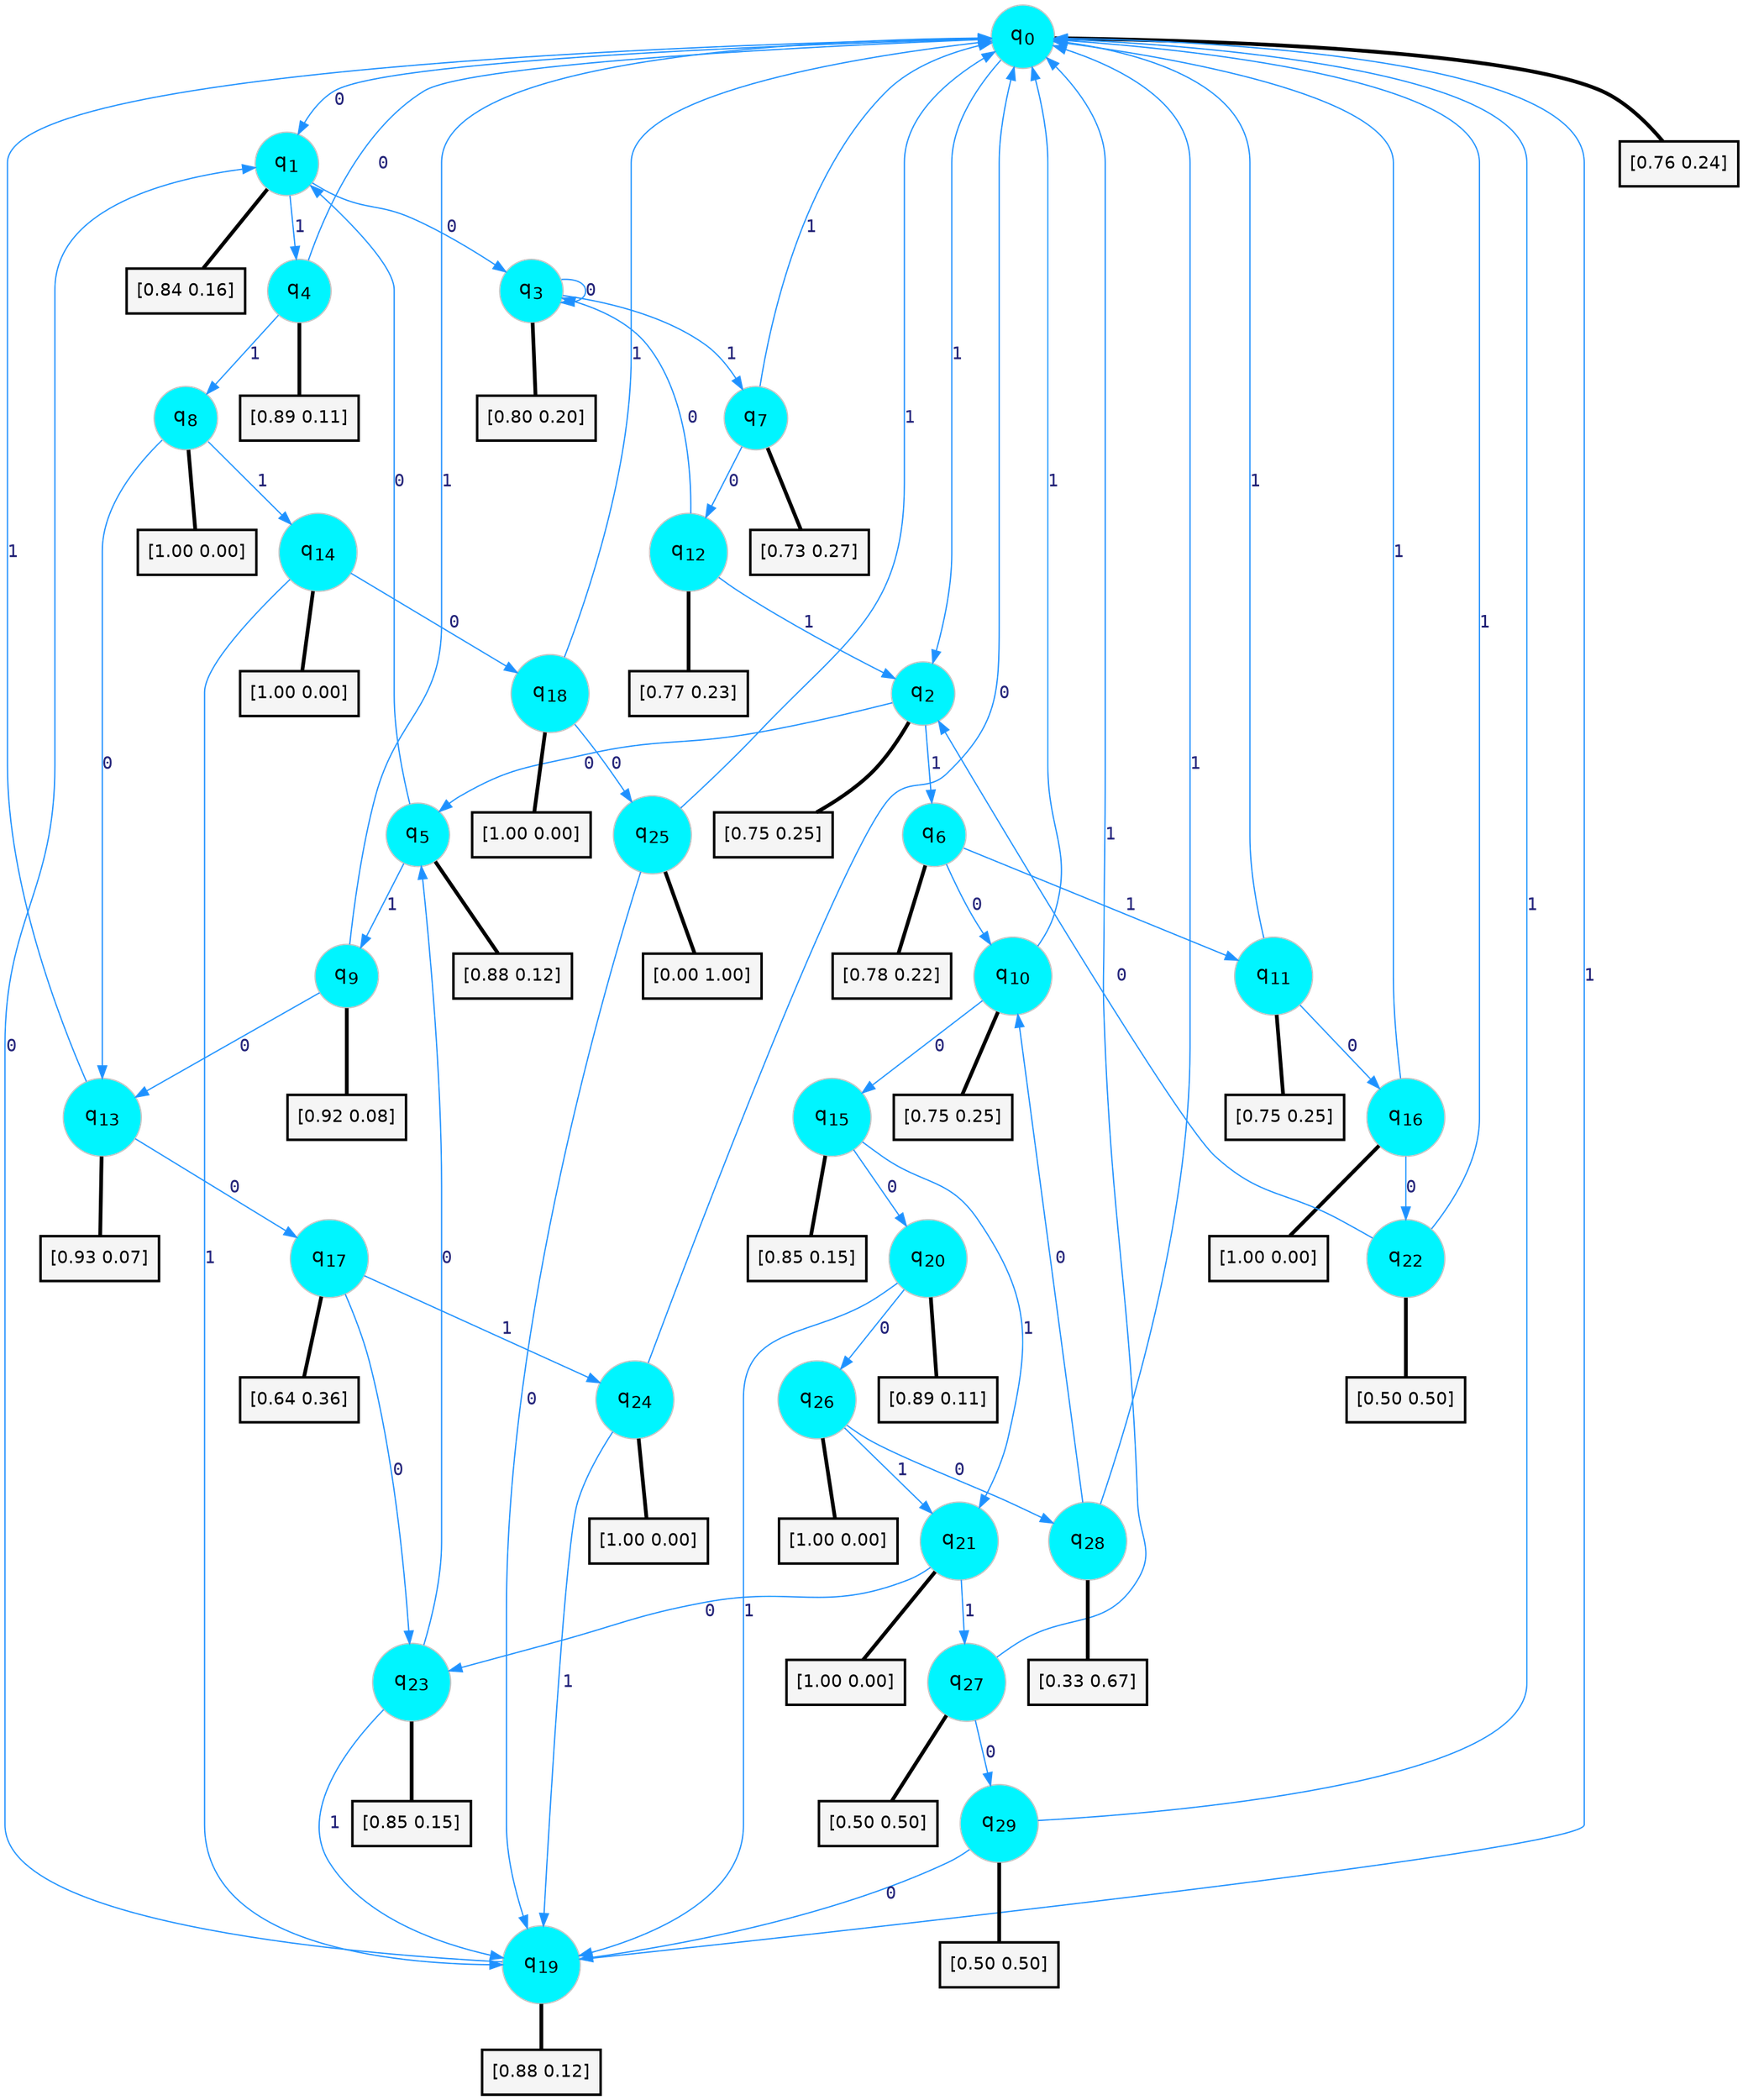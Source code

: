 digraph G {
graph [
bgcolor=transparent, dpi=300, rankdir=TD, size="40,25"];
node [
color=gray, fillcolor=turquoise1, fontcolor=black, fontname=Helvetica, fontsize=16, fontweight=bold, shape=circle, style=filled];
edge [
arrowsize=1, color=dodgerblue1, fontcolor=midnightblue, fontname=courier, fontweight=bold, penwidth=1, style=solid, weight=20];
0[label=<q<SUB>0</SUB>>];
1[label=<q<SUB>1</SUB>>];
2[label=<q<SUB>2</SUB>>];
3[label=<q<SUB>3</SUB>>];
4[label=<q<SUB>4</SUB>>];
5[label=<q<SUB>5</SUB>>];
6[label=<q<SUB>6</SUB>>];
7[label=<q<SUB>7</SUB>>];
8[label=<q<SUB>8</SUB>>];
9[label=<q<SUB>9</SUB>>];
10[label=<q<SUB>10</SUB>>];
11[label=<q<SUB>11</SUB>>];
12[label=<q<SUB>12</SUB>>];
13[label=<q<SUB>13</SUB>>];
14[label=<q<SUB>14</SUB>>];
15[label=<q<SUB>15</SUB>>];
16[label=<q<SUB>16</SUB>>];
17[label=<q<SUB>17</SUB>>];
18[label=<q<SUB>18</SUB>>];
19[label=<q<SUB>19</SUB>>];
20[label=<q<SUB>20</SUB>>];
21[label=<q<SUB>21</SUB>>];
22[label=<q<SUB>22</SUB>>];
23[label=<q<SUB>23</SUB>>];
24[label=<q<SUB>24</SUB>>];
25[label=<q<SUB>25</SUB>>];
26[label=<q<SUB>26</SUB>>];
27[label=<q<SUB>27</SUB>>];
28[label=<q<SUB>28</SUB>>];
29[label=<q<SUB>29</SUB>>];
30[label="[0.76 0.24]", shape=box,fontcolor=black, fontname=Helvetica, fontsize=14, penwidth=2, fillcolor=whitesmoke,color=black];
31[label="[0.84 0.16]", shape=box,fontcolor=black, fontname=Helvetica, fontsize=14, penwidth=2, fillcolor=whitesmoke,color=black];
32[label="[0.75 0.25]", shape=box,fontcolor=black, fontname=Helvetica, fontsize=14, penwidth=2, fillcolor=whitesmoke,color=black];
33[label="[0.80 0.20]", shape=box,fontcolor=black, fontname=Helvetica, fontsize=14, penwidth=2, fillcolor=whitesmoke,color=black];
34[label="[0.89 0.11]", shape=box,fontcolor=black, fontname=Helvetica, fontsize=14, penwidth=2, fillcolor=whitesmoke,color=black];
35[label="[0.88 0.12]", shape=box,fontcolor=black, fontname=Helvetica, fontsize=14, penwidth=2, fillcolor=whitesmoke,color=black];
36[label="[0.78 0.22]", shape=box,fontcolor=black, fontname=Helvetica, fontsize=14, penwidth=2, fillcolor=whitesmoke,color=black];
37[label="[0.73 0.27]", shape=box,fontcolor=black, fontname=Helvetica, fontsize=14, penwidth=2, fillcolor=whitesmoke,color=black];
38[label="[1.00 0.00]", shape=box,fontcolor=black, fontname=Helvetica, fontsize=14, penwidth=2, fillcolor=whitesmoke,color=black];
39[label="[0.92 0.08]", shape=box,fontcolor=black, fontname=Helvetica, fontsize=14, penwidth=2, fillcolor=whitesmoke,color=black];
40[label="[0.75 0.25]", shape=box,fontcolor=black, fontname=Helvetica, fontsize=14, penwidth=2, fillcolor=whitesmoke,color=black];
41[label="[0.75 0.25]", shape=box,fontcolor=black, fontname=Helvetica, fontsize=14, penwidth=2, fillcolor=whitesmoke,color=black];
42[label="[0.77 0.23]", shape=box,fontcolor=black, fontname=Helvetica, fontsize=14, penwidth=2, fillcolor=whitesmoke,color=black];
43[label="[0.93 0.07]", shape=box,fontcolor=black, fontname=Helvetica, fontsize=14, penwidth=2, fillcolor=whitesmoke,color=black];
44[label="[1.00 0.00]", shape=box,fontcolor=black, fontname=Helvetica, fontsize=14, penwidth=2, fillcolor=whitesmoke,color=black];
45[label="[0.85 0.15]", shape=box,fontcolor=black, fontname=Helvetica, fontsize=14, penwidth=2, fillcolor=whitesmoke,color=black];
46[label="[1.00 0.00]", shape=box,fontcolor=black, fontname=Helvetica, fontsize=14, penwidth=2, fillcolor=whitesmoke,color=black];
47[label="[0.64 0.36]", shape=box,fontcolor=black, fontname=Helvetica, fontsize=14, penwidth=2, fillcolor=whitesmoke,color=black];
48[label="[1.00 0.00]", shape=box,fontcolor=black, fontname=Helvetica, fontsize=14, penwidth=2, fillcolor=whitesmoke,color=black];
49[label="[0.88 0.12]", shape=box,fontcolor=black, fontname=Helvetica, fontsize=14, penwidth=2, fillcolor=whitesmoke,color=black];
50[label="[0.89 0.11]", shape=box,fontcolor=black, fontname=Helvetica, fontsize=14, penwidth=2, fillcolor=whitesmoke,color=black];
51[label="[1.00 0.00]", shape=box,fontcolor=black, fontname=Helvetica, fontsize=14, penwidth=2, fillcolor=whitesmoke,color=black];
52[label="[0.50 0.50]", shape=box,fontcolor=black, fontname=Helvetica, fontsize=14, penwidth=2, fillcolor=whitesmoke,color=black];
53[label="[0.85 0.15]", shape=box,fontcolor=black, fontname=Helvetica, fontsize=14, penwidth=2, fillcolor=whitesmoke,color=black];
54[label="[1.00 0.00]", shape=box,fontcolor=black, fontname=Helvetica, fontsize=14, penwidth=2, fillcolor=whitesmoke,color=black];
55[label="[0.00 1.00]", shape=box,fontcolor=black, fontname=Helvetica, fontsize=14, penwidth=2, fillcolor=whitesmoke,color=black];
56[label="[1.00 0.00]", shape=box,fontcolor=black, fontname=Helvetica, fontsize=14, penwidth=2, fillcolor=whitesmoke,color=black];
57[label="[0.50 0.50]", shape=box,fontcolor=black, fontname=Helvetica, fontsize=14, penwidth=2, fillcolor=whitesmoke,color=black];
58[label="[0.33 0.67]", shape=box,fontcolor=black, fontname=Helvetica, fontsize=14, penwidth=2, fillcolor=whitesmoke,color=black];
59[label="[0.50 0.50]", shape=box,fontcolor=black, fontname=Helvetica, fontsize=14, penwidth=2, fillcolor=whitesmoke,color=black];
0->1 [label=0];
0->2 [label=1];
0->30 [arrowhead=none, penwidth=3,color=black];
1->3 [label=0];
1->4 [label=1];
1->31 [arrowhead=none, penwidth=3,color=black];
2->5 [label=0];
2->6 [label=1];
2->32 [arrowhead=none, penwidth=3,color=black];
3->3 [label=0];
3->7 [label=1];
3->33 [arrowhead=none, penwidth=3,color=black];
4->0 [label=0];
4->8 [label=1];
4->34 [arrowhead=none, penwidth=3,color=black];
5->1 [label=0];
5->9 [label=1];
5->35 [arrowhead=none, penwidth=3,color=black];
6->10 [label=0];
6->11 [label=1];
6->36 [arrowhead=none, penwidth=3,color=black];
7->12 [label=0];
7->0 [label=1];
7->37 [arrowhead=none, penwidth=3,color=black];
8->13 [label=0];
8->14 [label=1];
8->38 [arrowhead=none, penwidth=3,color=black];
9->13 [label=0];
9->0 [label=1];
9->39 [arrowhead=none, penwidth=3,color=black];
10->15 [label=0];
10->0 [label=1];
10->40 [arrowhead=none, penwidth=3,color=black];
11->16 [label=0];
11->0 [label=1];
11->41 [arrowhead=none, penwidth=3,color=black];
12->3 [label=0];
12->2 [label=1];
12->42 [arrowhead=none, penwidth=3,color=black];
13->17 [label=0];
13->0 [label=1];
13->43 [arrowhead=none, penwidth=3,color=black];
14->18 [label=0];
14->19 [label=1];
14->44 [arrowhead=none, penwidth=3,color=black];
15->20 [label=0];
15->21 [label=1];
15->45 [arrowhead=none, penwidth=3,color=black];
16->22 [label=0];
16->0 [label=1];
16->46 [arrowhead=none, penwidth=3,color=black];
17->23 [label=0];
17->24 [label=1];
17->47 [arrowhead=none, penwidth=3,color=black];
18->25 [label=0];
18->0 [label=1];
18->48 [arrowhead=none, penwidth=3,color=black];
19->1 [label=0];
19->0 [label=1];
19->49 [arrowhead=none, penwidth=3,color=black];
20->26 [label=0];
20->19 [label=1];
20->50 [arrowhead=none, penwidth=3,color=black];
21->23 [label=0];
21->27 [label=1];
21->51 [arrowhead=none, penwidth=3,color=black];
22->2 [label=0];
22->0 [label=1];
22->52 [arrowhead=none, penwidth=3,color=black];
23->5 [label=0];
23->19 [label=1];
23->53 [arrowhead=none, penwidth=3,color=black];
24->0 [label=0];
24->19 [label=1];
24->54 [arrowhead=none, penwidth=3,color=black];
25->19 [label=0];
25->0 [label=1];
25->55 [arrowhead=none, penwidth=3,color=black];
26->28 [label=0];
26->21 [label=1];
26->56 [arrowhead=none, penwidth=3,color=black];
27->29 [label=0];
27->0 [label=1];
27->57 [arrowhead=none, penwidth=3,color=black];
28->10 [label=0];
28->0 [label=1];
28->58 [arrowhead=none, penwidth=3,color=black];
29->19 [label=0];
29->0 [label=1];
29->59 [arrowhead=none, penwidth=3,color=black];
}
